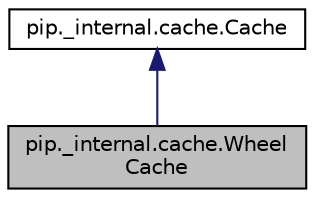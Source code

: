 digraph "pip._internal.cache.WheelCache"
{
 // LATEX_PDF_SIZE
  edge [fontname="Helvetica",fontsize="10",labelfontname="Helvetica",labelfontsize="10"];
  node [fontname="Helvetica",fontsize="10",shape=record];
  Node1 [label="pip._internal.cache.Wheel\lCache",height=0.2,width=0.4,color="black", fillcolor="grey75", style="filled", fontcolor="black",tooltip=" "];
  Node2 -> Node1 [dir="back",color="midnightblue",fontsize="10",style="solid"];
  Node2 [label="pip._internal.cache.Cache",height=0.2,width=0.4,color="black", fillcolor="white", style="filled",URL="$classpip_1_1__internal_1_1cache_1_1_cache.html",tooltip=" "];
}
